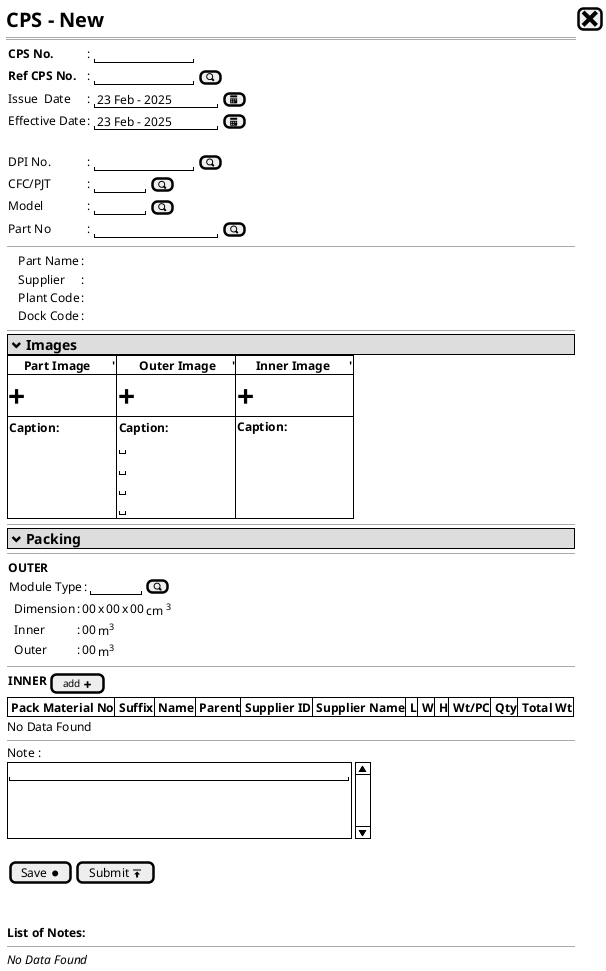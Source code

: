 @startuml
@startsalt
{
  <b><size:20>CPS - New |[<size:25><&x>]|*
  ==
  {
    {
      <b>CPS No.      |: {|"            " |}
      <b>Ref CPS No.  |: {|"            "| [<&magnifying-glass>]}| *
      Issue  Date     |: {| " 23 Feb - 2025 " | [<&calendar>]|}
      Effective Date  |: {| " 23 Feb - 2025 " | [<&calendar>]|}
      .
      DPI No.        |: {|"            " | [<&magnifying-glass>]}| *
      CFC/PJT        |: {|"      "  | [<&magnifying-glass>]}
      Model          |: {|"      "  | [<&magnifying-glass>]}
      Part No        |: {|"               " | [<&magnifying-glass>]}
    }
    --
    {
      .|.|Part Name   |: |*
      .|.|Supplier    |: ||*
      .|.|Plant Code  |: ||*
      .|.|Dock Code   |: ||*

    }
    --
    {*
      <b><size:14> <&chevron-bottom> Images
    }
    {#
      |<b>     Part Image       '|<b>       Outer Image     '|<b>      Inner Image      '|*
      |<size:30><b>+                |<size:30><b>+        |<size:30><b>+|*
      |{ 
        <b>Caption: 
        
        
        
      }|{ 
        <b>Caption: 
        ""
        ""
        ""
        ""
      }|*|<b>Caption: |*|*|*|*
    }
    --
    {*
      <b><size:14> <&chevron-bottom> Packing
    }
    --
    {
      <b>OUTER
      { Module Type     |: |"      " | [<&magnifying-glass>] | }*  
      {
        .| Dimension     |: | 00 | x | 00 | x | 00 | cm <sup>3</sup> |*
        .| Inner         |: | 00 | m<sup>3</sup>                      |*
        .| Outer         |: | 00 | m<sup>3</sup>                      |*
      }
    }
    --
    {
      |<b>INNER   | [<size:10>add <&plus>] |*
    }
    {#
      |<b> Pack Material No     |<b> Suffix |<b> Name      |<b> Parent    |<b> Supplier ID |<b> Supplier Name |<b> L  |<b> W  |<b> H  |<b> Wt/PC |<b> Qty |<b> Total Wt |*
    }
    No Data Found
    --
    Note :
    {SI
      "                                          "
      .
      .
      .
    }
    .
    {[Save <&media-record>] | [Submit <&data-transfer-upload>]}
    .
    .
    <b>List of Notes:
    --
    <i>No Data Found 
  }
}
@endsalt
@enduml
